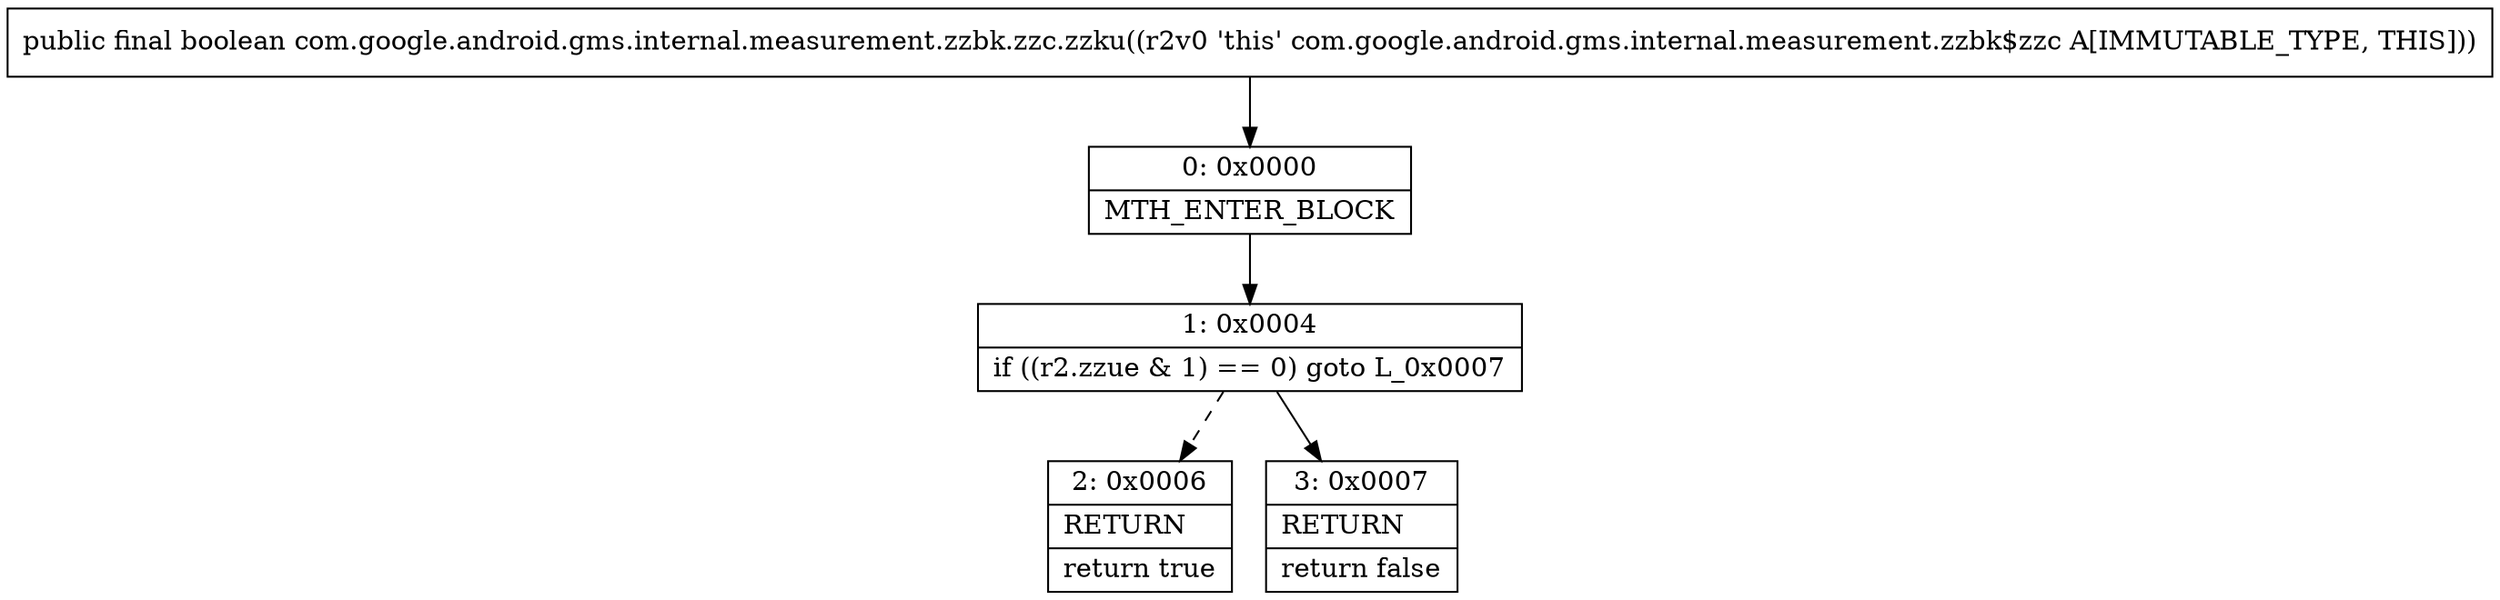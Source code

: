 digraph "CFG forcom.google.android.gms.internal.measurement.zzbk.zzc.zzku()Z" {
Node_0 [shape=record,label="{0\:\ 0x0000|MTH_ENTER_BLOCK\l}"];
Node_1 [shape=record,label="{1\:\ 0x0004|if ((r2.zzue & 1) == 0) goto L_0x0007\l}"];
Node_2 [shape=record,label="{2\:\ 0x0006|RETURN\l|return true\l}"];
Node_3 [shape=record,label="{3\:\ 0x0007|RETURN\l|return false\l}"];
MethodNode[shape=record,label="{public final boolean com.google.android.gms.internal.measurement.zzbk.zzc.zzku((r2v0 'this' com.google.android.gms.internal.measurement.zzbk$zzc A[IMMUTABLE_TYPE, THIS])) }"];
MethodNode -> Node_0;
Node_0 -> Node_1;
Node_1 -> Node_2[style=dashed];
Node_1 -> Node_3;
}

